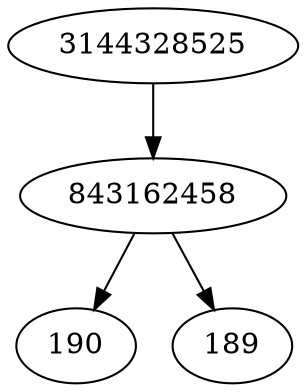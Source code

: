 strict digraph  {
843162458;
3144328525;
190;
189;
843162458 -> 189;
843162458 -> 190;
3144328525 -> 843162458;
}
